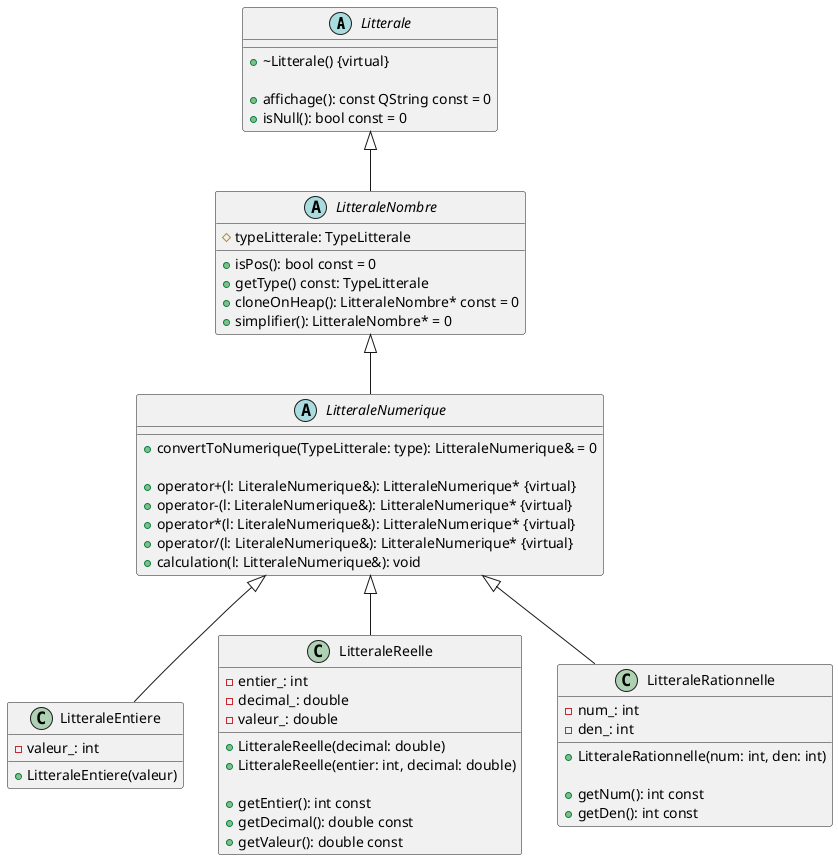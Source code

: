@startuml Litterale

abstract class Litterale {

    + ~Litterale() {virtual}

    + affichage(): const QString const = 0
    + isNull(): bool const = 0
}

abstract class LitteraleNombre {
    # typeLitterale: TypeLitterale
    ' + TypeLitterale: enum olass

    + isPos(): bool const = 0
    + getType() const: TypeLitterale
    + cloneOnHeap(): LitteraleNombre* const = 0
    + simplifier(): LitteraleNombre* = 0
    ' + convertToComplexe(): LitteraleNombre* = 0
}

abstract class LitteraleNumerique {
    + convertToNumerique(TypeLitterale: type): LitteraleNumerique& = 0

    + operator+(l: LiteraleNumerique&): LitteraleNumerique* {virtual}
    + operator-(l: LiteraleNumerique&): LitteraleNumerique* {virtual}
    + operator*(l: LiteraleNumerique&): LitteraleNumerique* {virtual}
    + operator/(l: LiteraleNumerique&): LitteraleNumerique* {virtual}
    + calculation(l: LitteraleNumerique&): void
    ' + convertToComplexe(): LitteraleNumerique* = 0
}

' class LitteraleComplexe {
'     - partRe_: LitteraleNumerique*
'     - partIm_: LitteraleNumerique*

'     + LitteraleComplexe(re: LitteraleNumerique*, img:LitteraleNumerique*)
'     + LitteraleComplexe(l: const LitteraleComplexe&)

'     + getPartRe(): const LitteraleNumerique& const
'     + getPartIm(): const LitteraleNumerique& const
'     ' + convertToComplexe(): LitteraleComplexe*
' }

class LitteraleEntiere {
    - valeur_: int

    +LitteraleEntiere(valeur)
}

class LitteraleReelle {
    - entier_: int
    - decimal_: double
    - valeur_: double

    + LitteraleReelle(decimal: double)
    + LitteraleReelle(entier: int, decimal: double)

    + getEntier(): int const
    + getDecimal(): double const
    + getValeur(): double const
}

class LitteraleRationnelle {
    - num_: int
    - den_: int

    + LitteraleRationnelle(num: int, den: int)

    + getNum(): int const
    + getDen(): int const
}


' skinparam groupInheritance 2

Litterale <|-- LitteraleNombre

LitteraleNombre <|-- LitteraleNumerique
' LitteraleNombre <|-- LitteraleComplexe

LitteraleNumerique <|-- LitteraleEntiere
LitteraleNumerique <|-- LitteraleRationnelle
LitteraleNumerique <|-- LitteraleReelle

@enduml
